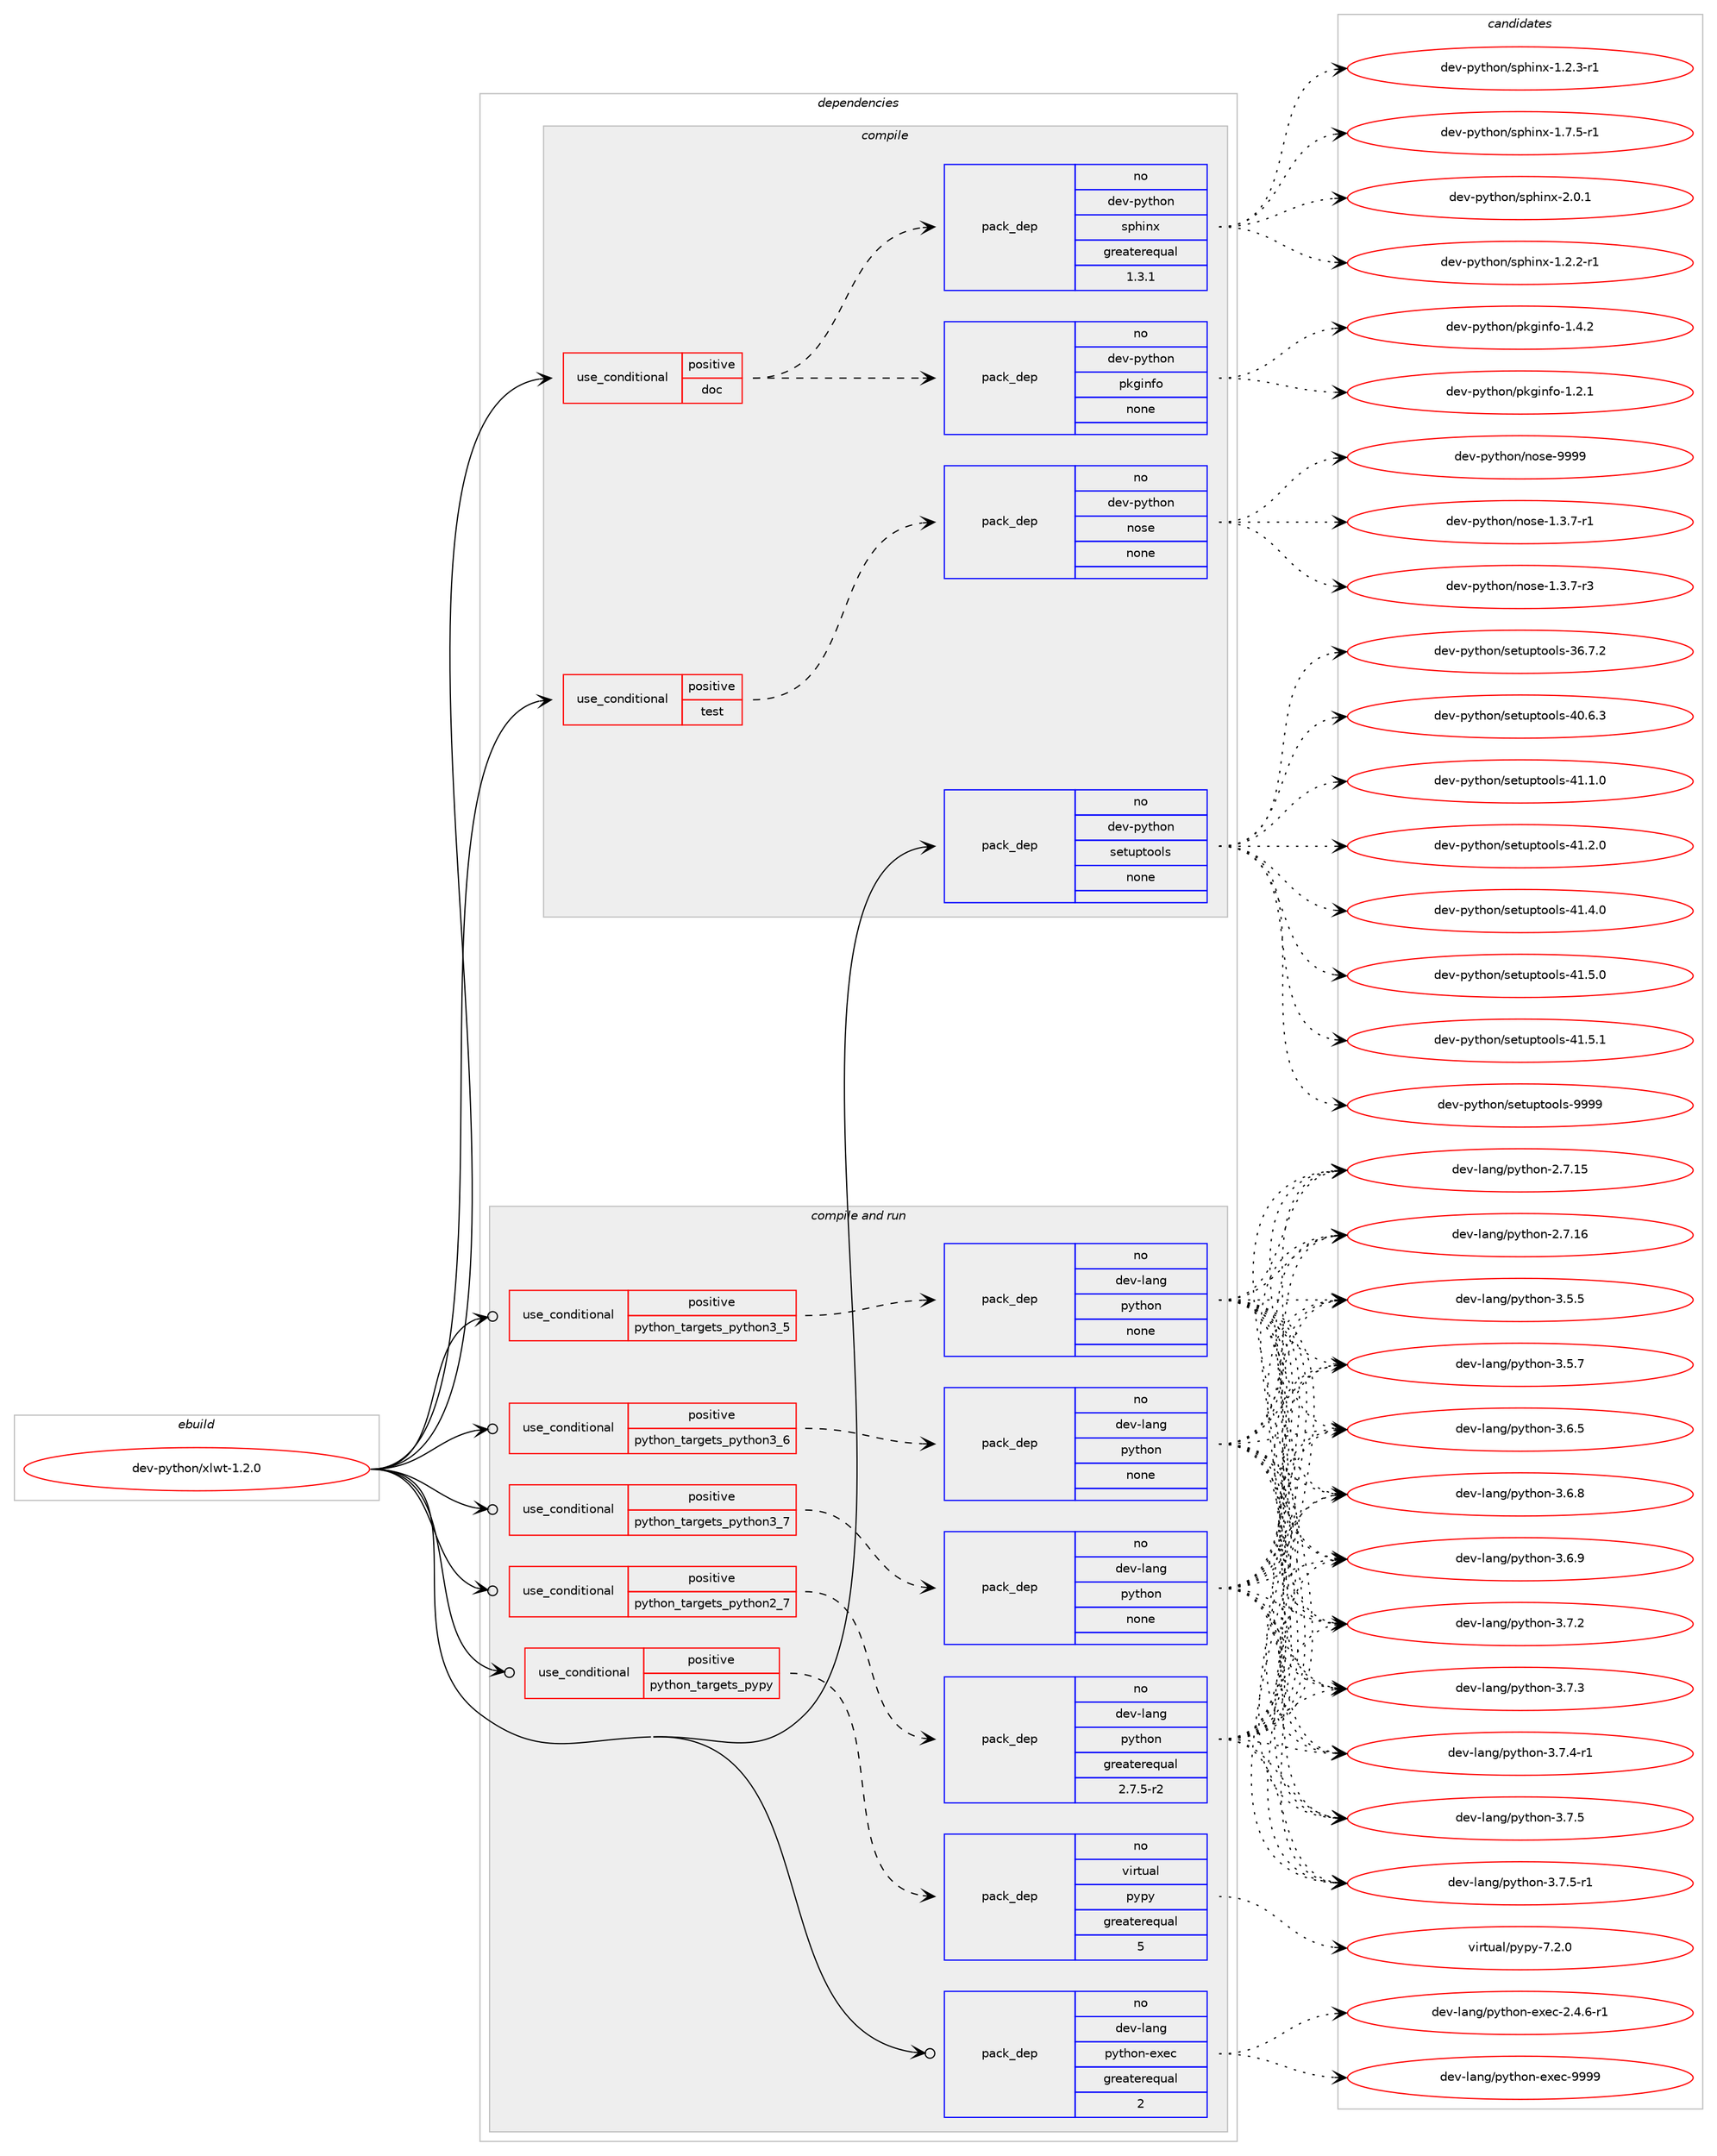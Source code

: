 digraph prolog {

# *************
# Graph options
# *************

newrank=true;
concentrate=true;
compound=true;
graph [rankdir=LR,fontname=Helvetica,fontsize=10,ranksep=1.5];#, ranksep=2.5, nodesep=0.2];
edge  [arrowhead=vee];
node  [fontname=Helvetica,fontsize=10];

# **********
# The ebuild
# **********

subgraph cluster_leftcol {
color=gray;
rank=same;
label=<<i>ebuild</i>>;
id [label="dev-python/xlwt-1.2.0", color=red, width=4, href="../dev-python/xlwt-1.2.0.svg"];
}

# ****************
# The dependencies
# ****************

subgraph cluster_midcol {
color=gray;
label=<<i>dependencies</i>>;
subgraph cluster_compile {
fillcolor="#eeeeee";
style=filled;
label=<<i>compile</i>>;
subgraph cond151721 {
dependency644687 [label=<<TABLE BORDER="0" CELLBORDER="1" CELLSPACING="0" CELLPADDING="4"><TR><TD ROWSPAN="3" CELLPADDING="10">use_conditional</TD></TR><TR><TD>positive</TD></TR><TR><TD>doc</TD></TR></TABLE>>, shape=none, color=red];
subgraph pack481077 {
dependency644688 [label=<<TABLE BORDER="0" CELLBORDER="1" CELLSPACING="0" CELLPADDING="4" WIDTH="220"><TR><TD ROWSPAN="6" CELLPADDING="30">pack_dep</TD></TR><TR><TD WIDTH="110">no</TD></TR><TR><TD>dev-python</TD></TR><TR><TD>sphinx</TD></TR><TR><TD>greaterequal</TD></TR><TR><TD>1.3.1</TD></TR></TABLE>>, shape=none, color=blue];
}
dependency644687:e -> dependency644688:w [weight=20,style="dashed",arrowhead="vee"];
subgraph pack481078 {
dependency644689 [label=<<TABLE BORDER="0" CELLBORDER="1" CELLSPACING="0" CELLPADDING="4" WIDTH="220"><TR><TD ROWSPAN="6" CELLPADDING="30">pack_dep</TD></TR><TR><TD WIDTH="110">no</TD></TR><TR><TD>dev-python</TD></TR><TR><TD>pkginfo</TD></TR><TR><TD>none</TD></TR><TR><TD></TD></TR></TABLE>>, shape=none, color=blue];
}
dependency644687:e -> dependency644689:w [weight=20,style="dashed",arrowhead="vee"];
}
id:e -> dependency644687:w [weight=20,style="solid",arrowhead="vee"];
subgraph cond151722 {
dependency644690 [label=<<TABLE BORDER="0" CELLBORDER="1" CELLSPACING="0" CELLPADDING="4"><TR><TD ROWSPAN="3" CELLPADDING="10">use_conditional</TD></TR><TR><TD>positive</TD></TR><TR><TD>test</TD></TR></TABLE>>, shape=none, color=red];
subgraph pack481079 {
dependency644691 [label=<<TABLE BORDER="0" CELLBORDER="1" CELLSPACING="0" CELLPADDING="4" WIDTH="220"><TR><TD ROWSPAN="6" CELLPADDING="30">pack_dep</TD></TR><TR><TD WIDTH="110">no</TD></TR><TR><TD>dev-python</TD></TR><TR><TD>nose</TD></TR><TR><TD>none</TD></TR><TR><TD></TD></TR></TABLE>>, shape=none, color=blue];
}
dependency644690:e -> dependency644691:w [weight=20,style="dashed",arrowhead="vee"];
}
id:e -> dependency644690:w [weight=20,style="solid",arrowhead="vee"];
subgraph pack481080 {
dependency644692 [label=<<TABLE BORDER="0" CELLBORDER="1" CELLSPACING="0" CELLPADDING="4" WIDTH="220"><TR><TD ROWSPAN="6" CELLPADDING="30">pack_dep</TD></TR><TR><TD WIDTH="110">no</TD></TR><TR><TD>dev-python</TD></TR><TR><TD>setuptools</TD></TR><TR><TD>none</TD></TR><TR><TD></TD></TR></TABLE>>, shape=none, color=blue];
}
id:e -> dependency644692:w [weight=20,style="solid",arrowhead="vee"];
}
subgraph cluster_compileandrun {
fillcolor="#eeeeee";
style=filled;
label=<<i>compile and run</i>>;
subgraph cond151723 {
dependency644693 [label=<<TABLE BORDER="0" CELLBORDER="1" CELLSPACING="0" CELLPADDING="4"><TR><TD ROWSPAN="3" CELLPADDING="10">use_conditional</TD></TR><TR><TD>positive</TD></TR><TR><TD>python_targets_pypy</TD></TR></TABLE>>, shape=none, color=red];
subgraph pack481081 {
dependency644694 [label=<<TABLE BORDER="0" CELLBORDER="1" CELLSPACING="0" CELLPADDING="4" WIDTH="220"><TR><TD ROWSPAN="6" CELLPADDING="30">pack_dep</TD></TR><TR><TD WIDTH="110">no</TD></TR><TR><TD>virtual</TD></TR><TR><TD>pypy</TD></TR><TR><TD>greaterequal</TD></TR><TR><TD>5</TD></TR></TABLE>>, shape=none, color=blue];
}
dependency644693:e -> dependency644694:w [weight=20,style="dashed",arrowhead="vee"];
}
id:e -> dependency644693:w [weight=20,style="solid",arrowhead="odotvee"];
subgraph cond151724 {
dependency644695 [label=<<TABLE BORDER="0" CELLBORDER="1" CELLSPACING="0" CELLPADDING="4"><TR><TD ROWSPAN="3" CELLPADDING="10">use_conditional</TD></TR><TR><TD>positive</TD></TR><TR><TD>python_targets_python2_7</TD></TR></TABLE>>, shape=none, color=red];
subgraph pack481082 {
dependency644696 [label=<<TABLE BORDER="0" CELLBORDER="1" CELLSPACING="0" CELLPADDING="4" WIDTH="220"><TR><TD ROWSPAN="6" CELLPADDING="30">pack_dep</TD></TR><TR><TD WIDTH="110">no</TD></TR><TR><TD>dev-lang</TD></TR><TR><TD>python</TD></TR><TR><TD>greaterequal</TD></TR><TR><TD>2.7.5-r2</TD></TR></TABLE>>, shape=none, color=blue];
}
dependency644695:e -> dependency644696:w [weight=20,style="dashed",arrowhead="vee"];
}
id:e -> dependency644695:w [weight=20,style="solid",arrowhead="odotvee"];
subgraph cond151725 {
dependency644697 [label=<<TABLE BORDER="0" CELLBORDER="1" CELLSPACING="0" CELLPADDING="4"><TR><TD ROWSPAN="3" CELLPADDING="10">use_conditional</TD></TR><TR><TD>positive</TD></TR><TR><TD>python_targets_python3_5</TD></TR></TABLE>>, shape=none, color=red];
subgraph pack481083 {
dependency644698 [label=<<TABLE BORDER="0" CELLBORDER="1" CELLSPACING="0" CELLPADDING="4" WIDTH="220"><TR><TD ROWSPAN="6" CELLPADDING="30">pack_dep</TD></TR><TR><TD WIDTH="110">no</TD></TR><TR><TD>dev-lang</TD></TR><TR><TD>python</TD></TR><TR><TD>none</TD></TR><TR><TD></TD></TR></TABLE>>, shape=none, color=blue];
}
dependency644697:e -> dependency644698:w [weight=20,style="dashed",arrowhead="vee"];
}
id:e -> dependency644697:w [weight=20,style="solid",arrowhead="odotvee"];
subgraph cond151726 {
dependency644699 [label=<<TABLE BORDER="0" CELLBORDER="1" CELLSPACING="0" CELLPADDING="4"><TR><TD ROWSPAN="3" CELLPADDING="10">use_conditional</TD></TR><TR><TD>positive</TD></TR><TR><TD>python_targets_python3_6</TD></TR></TABLE>>, shape=none, color=red];
subgraph pack481084 {
dependency644700 [label=<<TABLE BORDER="0" CELLBORDER="1" CELLSPACING="0" CELLPADDING="4" WIDTH="220"><TR><TD ROWSPAN="6" CELLPADDING="30">pack_dep</TD></TR><TR><TD WIDTH="110">no</TD></TR><TR><TD>dev-lang</TD></TR><TR><TD>python</TD></TR><TR><TD>none</TD></TR><TR><TD></TD></TR></TABLE>>, shape=none, color=blue];
}
dependency644699:e -> dependency644700:w [weight=20,style="dashed",arrowhead="vee"];
}
id:e -> dependency644699:w [weight=20,style="solid",arrowhead="odotvee"];
subgraph cond151727 {
dependency644701 [label=<<TABLE BORDER="0" CELLBORDER="1" CELLSPACING="0" CELLPADDING="4"><TR><TD ROWSPAN="3" CELLPADDING="10">use_conditional</TD></TR><TR><TD>positive</TD></TR><TR><TD>python_targets_python3_7</TD></TR></TABLE>>, shape=none, color=red];
subgraph pack481085 {
dependency644702 [label=<<TABLE BORDER="0" CELLBORDER="1" CELLSPACING="0" CELLPADDING="4" WIDTH="220"><TR><TD ROWSPAN="6" CELLPADDING="30">pack_dep</TD></TR><TR><TD WIDTH="110">no</TD></TR><TR><TD>dev-lang</TD></TR><TR><TD>python</TD></TR><TR><TD>none</TD></TR><TR><TD></TD></TR></TABLE>>, shape=none, color=blue];
}
dependency644701:e -> dependency644702:w [weight=20,style="dashed",arrowhead="vee"];
}
id:e -> dependency644701:w [weight=20,style="solid",arrowhead="odotvee"];
subgraph pack481086 {
dependency644703 [label=<<TABLE BORDER="0" CELLBORDER="1" CELLSPACING="0" CELLPADDING="4" WIDTH="220"><TR><TD ROWSPAN="6" CELLPADDING="30">pack_dep</TD></TR><TR><TD WIDTH="110">no</TD></TR><TR><TD>dev-lang</TD></TR><TR><TD>python-exec</TD></TR><TR><TD>greaterequal</TD></TR><TR><TD>2</TD></TR></TABLE>>, shape=none, color=blue];
}
id:e -> dependency644703:w [weight=20,style="solid",arrowhead="odotvee"];
}
subgraph cluster_run {
fillcolor="#eeeeee";
style=filled;
label=<<i>run</i>>;
}
}

# **************
# The candidates
# **************

subgraph cluster_choices {
rank=same;
color=gray;
label=<<i>candidates</i>>;

subgraph choice481077 {
color=black;
nodesep=1;
choice10010111845112121116104111110471151121041051101204549465046504511449 [label="dev-python/sphinx-1.2.2-r1", color=red, width=4,href="../dev-python/sphinx-1.2.2-r1.svg"];
choice10010111845112121116104111110471151121041051101204549465046514511449 [label="dev-python/sphinx-1.2.3-r1", color=red, width=4,href="../dev-python/sphinx-1.2.3-r1.svg"];
choice10010111845112121116104111110471151121041051101204549465546534511449 [label="dev-python/sphinx-1.7.5-r1", color=red, width=4,href="../dev-python/sphinx-1.7.5-r1.svg"];
choice1001011184511212111610411111047115112104105110120455046484649 [label="dev-python/sphinx-2.0.1", color=red, width=4,href="../dev-python/sphinx-2.0.1.svg"];
dependency644688:e -> choice10010111845112121116104111110471151121041051101204549465046504511449:w [style=dotted,weight="100"];
dependency644688:e -> choice10010111845112121116104111110471151121041051101204549465046514511449:w [style=dotted,weight="100"];
dependency644688:e -> choice10010111845112121116104111110471151121041051101204549465546534511449:w [style=dotted,weight="100"];
dependency644688:e -> choice1001011184511212111610411111047115112104105110120455046484649:w [style=dotted,weight="100"];
}
subgraph choice481078 {
color=black;
nodesep=1;
choice1001011184511212111610411111047112107103105110102111454946504649 [label="dev-python/pkginfo-1.2.1", color=red, width=4,href="../dev-python/pkginfo-1.2.1.svg"];
choice1001011184511212111610411111047112107103105110102111454946524650 [label="dev-python/pkginfo-1.4.2", color=red, width=4,href="../dev-python/pkginfo-1.4.2.svg"];
dependency644689:e -> choice1001011184511212111610411111047112107103105110102111454946504649:w [style=dotted,weight="100"];
dependency644689:e -> choice1001011184511212111610411111047112107103105110102111454946524650:w [style=dotted,weight="100"];
}
subgraph choice481079 {
color=black;
nodesep=1;
choice10010111845112121116104111110471101111151014549465146554511449 [label="dev-python/nose-1.3.7-r1", color=red, width=4,href="../dev-python/nose-1.3.7-r1.svg"];
choice10010111845112121116104111110471101111151014549465146554511451 [label="dev-python/nose-1.3.7-r3", color=red, width=4,href="../dev-python/nose-1.3.7-r3.svg"];
choice10010111845112121116104111110471101111151014557575757 [label="dev-python/nose-9999", color=red, width=4,href="../dev-python/nose-9999.svg"];
dependency644691:e -> choice10010111845112121116104111110471101111151014549465146554511449:w [style=dotted,weight="100"];
dependency644691:e -> choice10010111845112121116104111110471101111151014549465146554511451:w [style=dotted,weight="100"];
dependency644691:e -> choice10010111845112121116104111110471101111151014557575757:w [style=dotted,weight="100"];
}
subgraph choice481080 {
color=black;
nodesep=1;
choice100101118451121211161041111104711510111611711211611111110811545515446554650 [label="dev-python/setuptools-36.7.2", color=red, width=4,href="../dev-python/setuptools-36.7.2.svg"];
choice100101118451121211161041111104711510111611711211611111110811545524846544651 [label="dev-python/setuptools-40.6.3", color=red, width=4,href="../dev-python/setuptools-40.6.3.svg"];
choice100101118451121211161041111104711510111611711211611111110811545524946494648 [label="dev-python/setuptools-41.1.0", color=red, width=4,href="../dev-python/setuptools-41.1.0.svg"];
choice100101118451121211161041111104711510111611711211611111110811545524946504648 [label="dev-python/setuptools-41.2.0", color=red, width=4,href="../dev-python/setuptools-41.2.0.svg"];
choice100101118451121211161041111104711510111611711211611111110811545524946524648 [label="dev-python/setuptools-41.4.0", color=red, width=4,href="../dev-python/setuptools-41.4.0.svg"];
choice100101118451121211161041111104711510111611711211611111110811545524946534648 [label="dev-python/setuptools-41.5.0", color=red, width=4,href="../dev-python/setuptools-41.5.0.svg"];
choice100101118451121211161041111104711510111611711211611111110811545524946534649 [label="dev-python/setuptools-41.5.1", color=red, width=4,href="../dev-python/setuptools-41.5.1.svg"];
choice10010111845112121116104111110471151011161171121161111111081154557575757 [label="dev-python/setuptools-9999", color=red, width=4,href="../dev-python/setuptools-9999.svg"];
dependency644692:e -> choice100101118451121211161041111104711510111611711211611111110811545515446554650:w [style=dotted,weight="100"];
dependency644692:e -> choice100101118451121211161041111104711510111611711211611111110811545524846544651:w [style=dotted,weight="100"];
dependency644692:e -> choice100101118451121211161041111104711510111611711211611111110811545524946494648:w [style=dotted,weight="100"];
dependency644692:e -> choice100101118451121211161041111104711510111611711211611111110811545524946504648:w [style=dotted,weight="100"];
dependency644692:e -> choice100101118451121211161041111104711510111611711211611111110811545524946524648:w [style=dotted,weight="100"];
dependency644692:e -> choice100101118451121211161041111104711510111611711211611111110811545524946534648:w [style=dotted,weight="100"];
dependency644692:e -> choice100101118451121211161041111104711510111611711211611111110811545524946534649:w [style=dotted,weight="100"];
dependency644692:e -> choice10010111845112121116104111110471151011161171121161111111081154557575757:w [style=dotted,weight="100"];
}
subgraph choice481081 {
color=black;
nodesep=1;
choice1181051141161179710847112121112121455546504648 [label="virtual/pypy-7.2.0", color=red, width=4,href="../virtual/pypy-7.2.0.svg"];
dependency644694:e -> choice1181051141161179710847112121112121455546504648:w [style=dotted,weight="100"];
}
subgraph choice481082 {
color=black;
nodesep=1;
choice10010111845108971101034711212111610411111045504655464953 [label="dev-lang/python-2.7.15", color=red, width=4,href="../dev-lang/python-2.7.15.svg"];
choice10010111845108971101034711212111610411111045504655464954 [label="dev-lang/python-2.7.16", color=red, width=4,href="../dev-lang/python-2.7.16.svg"];
choice100101118451089711010347112121116104111110455146534653 [label="dev-lang/python-3.5.5", color=red, width=4,href="../dev-lang/python-3.5.5.svg"];
choice100101118451089711010347112121116104111110455146534655 [label="dev-lang/python-3.5.7", color=red, width=4,href="../dev-lang/python-3.5.7.svg"];
choice100101118451089711010347112121116104111110455146544653 [label="dev-lang/python-3.6.5", color=red, width=4,href="../dev-lang/python-3.6.5.svg"];
choice100101118451089711010347112121116104111110455146544656 [label="dev-lang/python-3.6.8", color=red, width=4,href="../dev-lang/python-3.6.8.svg"];
choice100101118451089711010347112121116104111110455146544657 [label="dev-lang/python-3.6.9", color=red, width=4,href="../dev-lang/python-3.6.9.svg"];
choice100101118451089711010347112121116104111110455146554650 [label="dev-lang/python-3.7.2", color=red, width=4,href="../dev-lang/python-3.7.2.svg"];
choice100101118451089711010347112121116104111110455146554651 [label="dev-lang/python-3.7.3", color=red, width=4,href="../dev-lang/python-3.7.3.svg"];
choice1001011184510897110103471121211161041111104551465546524511449 [label="dev-lang/python-3.7.4-r1", color=red, width=4,href="../dev-lang/python-3.7.4-r1.svg"];
choice100101118451089711010347112121116104111110455146554653 [label="dev-lang/python-3.7.5", color=red, width=4,href="../dev-lang/python-3.7.5.svg"];
choice1001011184510897110103471121211161041111104551465546534511449 [label="dev-lang/python-3.7.5-r1", color=red, width=4,href="../dev-lang/python-3.7.5-r1.svg"];
dependency644696:e -> choice10010111845108971101034711212111610411111045504655464953:w [style=dotted,weight="100"];
dependency644696:e -> choice10010111845108971101034711212111610411111045504655464954:w [style=dotted,weight="100"];
dependency644696:e -> choice100101118451089711010347112121116104111110455146534653:w [style=dotted,weight="100"];
dependency644696:e -> choice100101118451089711010347112121116104111110455146534655:w [style=dotted,weight="100"];
dependency644696:e -> choice100101118451089711010347112121116104111110455146544653:w [style=dotted,weight="100"];
dependency644696:e -> choice100101118451089711010347112121116104111110455146544656:w [style=dotted,weight="100"];
dependency644696:e -> choice100101118451089711010347112121116104111110455146544657:w [style=dotted,weight="100"];
dependency644696:e -> choice100101118451089711010347112121116104111110455146554650:w [style=dotted,weight="100"];
dependency644696:e -> choice100101118451089711010347112121116104111110455146554651:w [style=dotted,weight="100"];
dependency644696:e -> choice1001011184510897110103471121211161041111104551465546524511449:w [style=dotted,weight="100"];
dependency644696:e -> choice100101118451089711010347112121116104111110455146554653:w [style=dotted,weight="100"];
dependency644696:e -> choice1001011184510897110103471121211161041111104551465546534511449:w [style=dotted,weight="100"];
}
subgraph choice481083 {
color=black;
nodesep=1;
choice10010111845108971101034711212111610411111045504655464953 [label="dev-lang/python-2.7.15", color=red, width=4,href="../dev-lang/python-2.7.15.svg"];
choice10010111845108971101034711212111610411111045504655464954 [label="dev-lang/python-2.7.16", color=red, width=4,href="../dev-lang/python-2.7.16.svg"];
choice100101118451089711010347112121116104111110455146534653 [label="dev-lang/python-3.5.5", color=red, width=4,href="../dev-lang/python-3.5.5.svg"];
choice100101118451089711010347112121116104111110455146534655 [label="dev-lang/python-3.5.7", color=red, width=4,href="../dev-lang/python-3.5.7.svg"];
choice100101118451089711010347112121116104111110455146544653 [label="dev-lang/python-3.6.5", color=red, width=4,href="../dev-lang/python-3.6.5.svg"];
choice100101118451089711010347112121116104111110455146544656 [label="dev-lang/python-3.6.8", color=red, width=4,href="../dev-lang/python-3.6.8.svg"];
choice100101118451089711010347112121116104111110455146544657 [label="dev-lang/python-3.6.9", color=red, width=4,href="../dev-lang/python-3.6.9.svg"];
choice100101118451089711010347112121116104111110455146554650 [label="dev-lang/python-3.7.2", color=red, width=4,href="../dev-lang/python-3.7.2.svg"];
choice100101118451089711010347112121116104111110455146554651 [label="dev-lang/python-3.7.3", color=red, width=4,href="../dev-lang/python-3.7.3.svg"];
choice1001011184510897110103471121211161041111104551465546524511449 [label="dev-lang/python-3.7.4-r1", color=red, width=4,href="../dev-lang/python-3.7.4-r1.svg"];
choice100101118451089711010347112121116104111110455146554653 [label="dev-lang/python-3.7.5", color=red, width=4,href="../dev-lang/python-3.7.5.svg"];
choice1001011184510897110103471121211161041111104551465546534511449 [label="dev-lang/python-3.7.5-r1", color=red, width=4,href="../dev-lang/python-3.7.5-r1.svg"];
dependency644698:e -> choice10010111845108971101034711212111610411111045504655464953:w [style=dotted,weight="100"];
dependency644698:e -> choice10010111845108971101034711212111610411111045504655464954:w [style=dotted,weight="100"];
dependency644698:e -> choice100101118451089711010347112121116104111110455146534653:w [style=dotted,weight="100"];
dependency644698:e -> choice100101118451089711010347112121116104111110455146534655:w [style=dotted,weight="100"];
dependency644698:e -> choice100101118451089711010347112121116104111110455146544653:w [style=dotted,weight="100"];
dependency644698:e -> choice100101118451089711010347112121116104111110455146544656:w [style=dotted,weight="100"];
dependency644698:e -> choice100101118451089711010347112121116104111110455146544657:w [style=dotted,weight="100"];
dependency644698:e -> choice100101118451089711010347112121116104111110455146554650:w [style=dotted,weight="100"];
dependency644698:e -> choice100101118451089711010347112121116104111110455146554651:w [style=dotted,weight="100"];
dependency644698:e -> choice1001011184510897110103471121211161041111104551465546524511449:w [style=dotted,weight="100"];
dependency644698:e -> choice100101118451089711010347112121116104111110455146554653:w [style=dotted,weight="100"];
dependency644698:e -> choice1001011184510897110103471121211161041111104551465546534511449:w [style=dotted,weight="100"];
}
subgraph choice481084 {
color=black;
nodesep=1;
choice10010111845108971101034711212111610411111045504655464953 [label="dev-lang/python-2.7.15", color=red, width=4,href="../dev-lang/python-2.7.15.svg"];
choice10010111845108971101034711212111610411111045504655464954 [label="dev-lang/python-2.7.16", color=red, width=4,href="../dev-lang/python-2.7.16.svg"];
choice100101118451089711010347112121116104111110455146534653 [label="dev-lang/python-3.5.5", color=red, width=4,href="../dev-lang/python-3.5.5.svg"];
choice100101118451089711010347112121116104111110455146534655 [label="dev-lang/python-3.5.7", color=red, width=4,href="../dev-lang/python-3.5.7.svg"];
choice100101118451089711010347112121116104111110455146544653 [label="dev-lang/python-3.6.5", color=red, width=4,href="../dev-lang/python-3.6.5.svg"];
choice100101118451089711010347112121116104111110455146544656 [label="dev-lang/python-3.6.8", color=red, width=4,href="../dev-lang/python-3.6.8.svg"];
choice100101118451089711010347112121116104111110455146544657 [label="dev-lang/python-3.6.9", color=red, width=4,href="../dev-lang/python-3.6.9.svg"];
choice100101118451089711010347112121116104111110455146554650 [label="dev-lang/python-3.7.2", color=red, width=4,href="../dev-lang/python-3.7.2.svg"];
choice100101118451089711010347112121116104111110455146554651 [label="dev-lang/python-3.7.3", color=red, width=4,href="../dev-lang/python-3.7.3.svg"];
choice1001011184510897110103471121211161041111104551465546524511449 [label="dev-lang/python-3.7.4-r1", color=red, width=4,href="../dev-lang/python-3.7.4-r1.svg"];
choice100101118451089711010347112121116104111110455146554653 [label="dev-lang/python-3.7.5", color=red, width=4,href="../dev-lang/python-3.7.5.svg"];
choice1001011184510897110103471121211161041111104551465546534511449 [label="dev-lang/python-3.7.5-r1", color=red, width=4,href="../dev-lang/python-3.7.5-r1.svg"];
dependency644700:e -> choice10010111845108971101034711212111610411111045504655464953:w [style=dotted,weight="100"];
dependency644700:e -> choice10010111845108971101034711212111610411111045504655464954:w [style=dotted,weight="100"];
dependency644700:e -> choice100101118451089711010347112121116104111110455146534653:w [style=dotted,weight="100"];
dependency644700:e -> choice100101118451089711010347112121116104111110455146534655:w [style=dotted,weight="100"];
dependency644700:e -> choice100101118451089711010347112121116104111110455146544653:w [style=dotted,weight="100"];
dependency644700:e -> choice100101118451089711010347112121116104111110455146544656:w [style=dotted,weight="100"];
dependency644700:e -> choice100101118451089711010347112121116104111110455146544657:w [style=dotted,weight="100"];
dependency644700:e -> choice100101118451089711010347112121116104111110455146554650:w [style=dotted,weight="100"];
dependency644700:e -> choice100101118451089711010347112121116104111110455146554651:w [style=dotted,weight="100"];
dependency644700:e -> choice1001011184510897110103471121211161041111104551465546524511449:w [style=dotted,weight="100"];
dependency644700:e -> choice100101118451089711010347112121116104111110455146554653:w [style=dotted,weight="100"];
dependency644700:e -> choice1001011184510897110103471121211161041111104551465546534511449:w [style=dotted,weight="100"];
}
subgraph choice481085 {
color=black;
nodesep=1;
choice10010111845108971101034711212111610411111045504655464953 [label="dev-lang/python-2.7.15", color=red, width=4,href="../dev-lang/python-2.7.15.svg"];
choice10010111845108971101034711212111610411111045504655464954 [label="dev-lang/python-2.7.16", color=red, width=4,href="../dev-lang/python-2.7.16.svg"];
choice100101118451089711010347112121116104111110455146534653 [label="dev-lang/python-3.5.5", color=red, width=4,href="../dev-lang/python-3.5.5.svg"];
choice100101118451089711010347112121116104111110455146534655 [label="dev-lang/python-3.5.7", color=red, width=4,href="../dev-lang/python-3.5.7.svg"];
choice100101118451089711010347112121116104111110455146544653 [label="dev-lang/python-3.6.5", color=red, width=4,href="../dev-lang/python-3.6.5.svg"];
choice100101118451089711010347112121116104111110455146544656 [label="dev-lang/python-3.6.8", color=red, width=4,href="../dev-lang/python-3.6.8.svg"];
choice100101118451089711010347112121116104111110455146544657 [label="dev-lang/python-3.6.9", color=red, width=4,href="../dev-lang/python-3.6.9.svg"];
choice100101118451089711010347112121116104111110455146554650 [label="dev-lang/python-3.7.2", color=red, width=4,href="../dev-lang/python-3.7.2.svg"];
choice100101118451089711010347112121116104111110455146554651 [label="dev-lang/python-3.7.3", color=red, width=4,href="../dev-lang/python-3.7.3.svg"];
choice1001011184510897110103471121211161041111104551465546524511449 [label="dev-lang/python-3.7.4-r1", color=red, width=4,href="../dev-lang/python-3.7.4-r1.svg"];
choice100101118451089711010347112121116104111110455146554653 [label="dev-lang/python-3.7.5", color=red, width=4,href="../dev-lang/python-3.7.5.svg"];
choice1001011184510897110103471121211161041111104551465546534511449 [label="dev-lang/python-3.7.5-r1", color=red, width=4,href="../dev-lang/python-3.7.5-r1.svg"];
dependency644702:e -> choice10010111845108971101034711212111610411111045504655464953:w [style=dotted,weight="100"];
dependency644702:e -> choice10010111845108971101034711212111610411111045504655464954:w [style=dotted,weight="100"];
dependency644702:e -> choice100101118451089711010347112121116104111110455146534653:w [style=dotted,weight="100"];
dependency644702:e -> choice100101118451089711010347112121116104111110455146534655:w [style=dotted,weight="100"];
dependency644702:e -> choice100101118451089711010347112121116104111110455146544653:w [style=dotted,weight="100"];
dependency644702:e -> choice100101118451089711010347112121116104111110455146544656:w [style=dotted,weight="100"];
dependency644702:e -> choice100101118451089711010347112121116104111110455146544657:w [style=dotted,weight="100"];
dependency644702:e -> choice100101118451089711010347112121116104111110455146554650:w [style=dotted,weight="100"];
dependency644702:e -> choice100101118451089711010347112121116104111110455146554651:w [style=dotted,weight="100"];
dependency644702:e -> choice1001011184510897110103471121211161041111104551465546524511449:w [style=dotted,weight="100"];
dependency644702:e -> choice100101118451089711010347112121116104111110455146554653:w [style=dotted,weight="100"];
dependency644702:e -> choice1001011184510897110103471121211161041111104551465546534511449:w [style=dotted,weight="100"];
}
subgraph choice481086 {
color=black;
nodesep=1;
choice10010111845108971101034711212111610411111045101120101994550465246544511449 [label="dev-lang/python-exec-2.4.6-r1", color=red, width=4,href="../dev-lang/python-exec-2.4.6-r1.svg"];
choice10010111845108971101034711212111610411111045101120101994557575757 [label="dev-lang/python-exec-9999", color=red, width=4,href="../dev-lang/python-exec-9999.svg"];
dependency644703:e -> choice10010111845108971101034711212111610411111045101120101994550465246544511449:w [style=dotted,weight="100"];
dependency644703:e -> choice10010111845108971101034711212111610411111045101120101994557575757:w [style=dotted,weight="100"];
}
}

}
